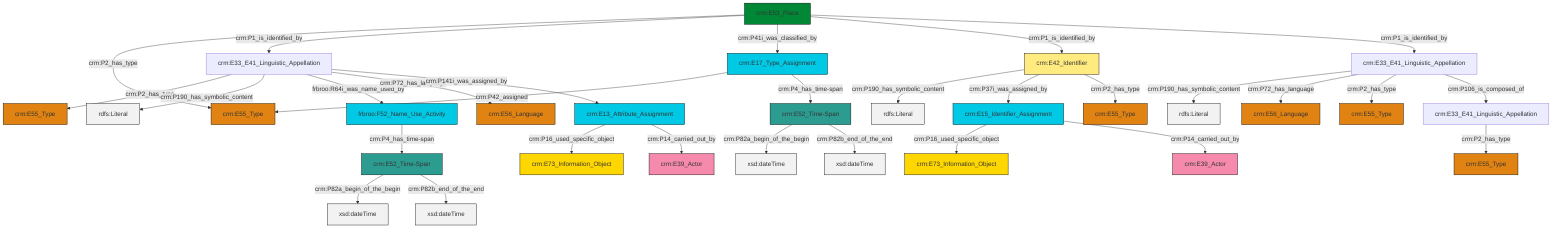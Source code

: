 graph TD
classDef Literal fill:#f2f2f2,stroke:#000000;
classDef CRM_Entity fill:#FFFFFF,stroke:#000000;
classDef Temporal_Entity fill:#00C9E6, stroke:#000000;
classDef Type fill:#E18312, stroke:#000000;
classDef Time-Span fill:#2C9C91, stroke:#000000;
classDef Appellation fill:#FFEB7F, stroke:#000000;
classDef Place fill:#008836, stroke:#000000;
classDef Persistent_Item fill:#B266B2, stroke:#000000;
classDef Conceptual_Object fill:#FFD700, stroke:#000000;
classDef Physical_Thing fill:#D2B48C, stroke:#000000;
classDef Actor fill:#f58aad, stroke:#000000;
classDef PC_Classes fill:#4ce600, stroke:#000000;
classDef Multi fill:#cccccc,stroke:#000000;

0["crm:E53_Place"]:::Place -->|crm:P2_has_type| 1["crm:E55_Type"]:::Type
2["crm:E17_Type_Assignment"]:::Temporal_Entity -->|crm:P42_assigned| 1["crm:E55_Type"]:::Type
3["crm:E52_Time-Span"]:::Time-Span -->|crm:P82a_begin_of_the_begin| 4[xsd:dateTime]:::Literal
6["frbroo:F52_Name_Use_Activity"]:::Temporal_Entity -->|crm:P4_has_time-span| 7["crm:E52_Time-Span"]:::Time-Span
3["crm:E52_Time-Span"]:::Time-Span -->|crm:P82b_end_of_the_end| 10[xsd:dateTime]:::Literal
13["crm:E33_E41_Linguistic_Appellation"]:::Default -->|crm:P190_has_symbolic_content| 14[rdfs:Literal]:::Literal
0["crm:E53_Place"]:::Place -->|crm:P1_is_identified_by| 11["crm:E33_E41_Linguistic_Appellation"]:::Default
22["crm:E33_E41_Linguistic_Appellation"]:::Default -->|crm:P2_has_type| 23["crm:E55_Type"]:::Type
7["crm:E52_Time-Span"]:::Time-Span -->|crm:P82a_begin_of_the_begin| 24[xsd:dateTime]:::Literal
11["crm:E33_E41_Linguistic_Appellation"]:::Default -->|crm:P2_has_type| 27["crm:E55_Type"]:::Type
32["crm:E15_Identifier_Assignment"]:::Temporal_Entity -->|crm:P16_used_specific_object| 28["crm:E73_Information_Object"]:::Conceptual_Object
32["crm:E15_Identifier_Assignment"]:::Temporal_Entity -->|crm:P14_carried_out_by| 8["crm:E39_Actor"]:::Actor
11["crm:E33_E41_Linguistic_Appellation"]:::Default -->|crm:P190_has_symbolic_content| 33[rdfs:Literal]:::Literal
13["crm:E33_E41_Linguistic_Appellation"]:::Default -->|crm:P72_has_language| 34["crm:E56_Language"]:::Type
37["crm:E13_Attribute_Assignment"]:::Temporal_Entity -->|crm:P16_used_specific_object| 16["crm:E73_Information_Object"]:::Conceptual_Object
11["crm:E33_E41_Linguistic_Appellation"]:::Default -->|frbroo:R64i_was_name_used_by| 6["frbroo:F52_Name_Use_Activity"]:::Temporal_Entity
37["crm:E13_Attribute_Assignment"]:::Temporal_Entity -->|crm:P14_carried_out_by| 38["crm:E39_Actor"]:::Actor
40["crm:E42_Identifier"]:::Appellation -->|crm:P190_has_symbolic_content| 41[rdfs:Literal]:::Literal
0["crm:E53_Place"]:::Place -->|crm:P41i_was_classified_by| 2["crm:E17_Type_Assignment"]:::Temporal_Entity
0["crm:E53_Place"]:::Place -->|crm:P1_is_identified_by| 40["crm:E42_Identifier"]:::Appellation
2["crm:E17_Type_Assignment"]:::Temporal_Entity -->|crm:P4_has_time-span| 3["crm:E52_Time-Span"]:::Time-Span
13["crm:E33_E41_Linguistic_Appellation"]:::Default -->|crm:P2_has_type| 30["crm:E55_Type"]:::Type
11["crm:E33_E41_Linguistic_Appellation"]:::Default -->|crm:P72_has_language| 20["crm:E56_Language"]:::Type
13["crm:E33_E41_Linguistic_Appellation"]:::Default -->|crm:P106_is_composed_of| 22["crm:E33_E41_Linguistic_Appellation"]:::Default
7["crm:E52_Time-Span"]:::Time-Span -->|crm:P82b_end_of_the_end| 48[xsd:dateTime]:::Literal
0["crm:E53_Place"]:::Place -->|crm:P1_is_identified_by| 13["crm:E33_E41_Linguistic_Appellation"]:::Default
40["crm:E42_Identifier"]:::Appellation -->|crm:P37i_was_assigned_by| 32["crm:E15_Identifier_Assignment"]:::Temporal_Entity
40["crm:E42_Identifier"]:::Appellation -->|crm:P2_has_type| 18["crm:E55_Type"]:::Type
11["crm:E33_E41_Linguistic_Appellation"]:::Default -->|crm:P141i_was_assigned_by| 37["crm:E13_Attribute_Assignment"]:::Temporal_Entity